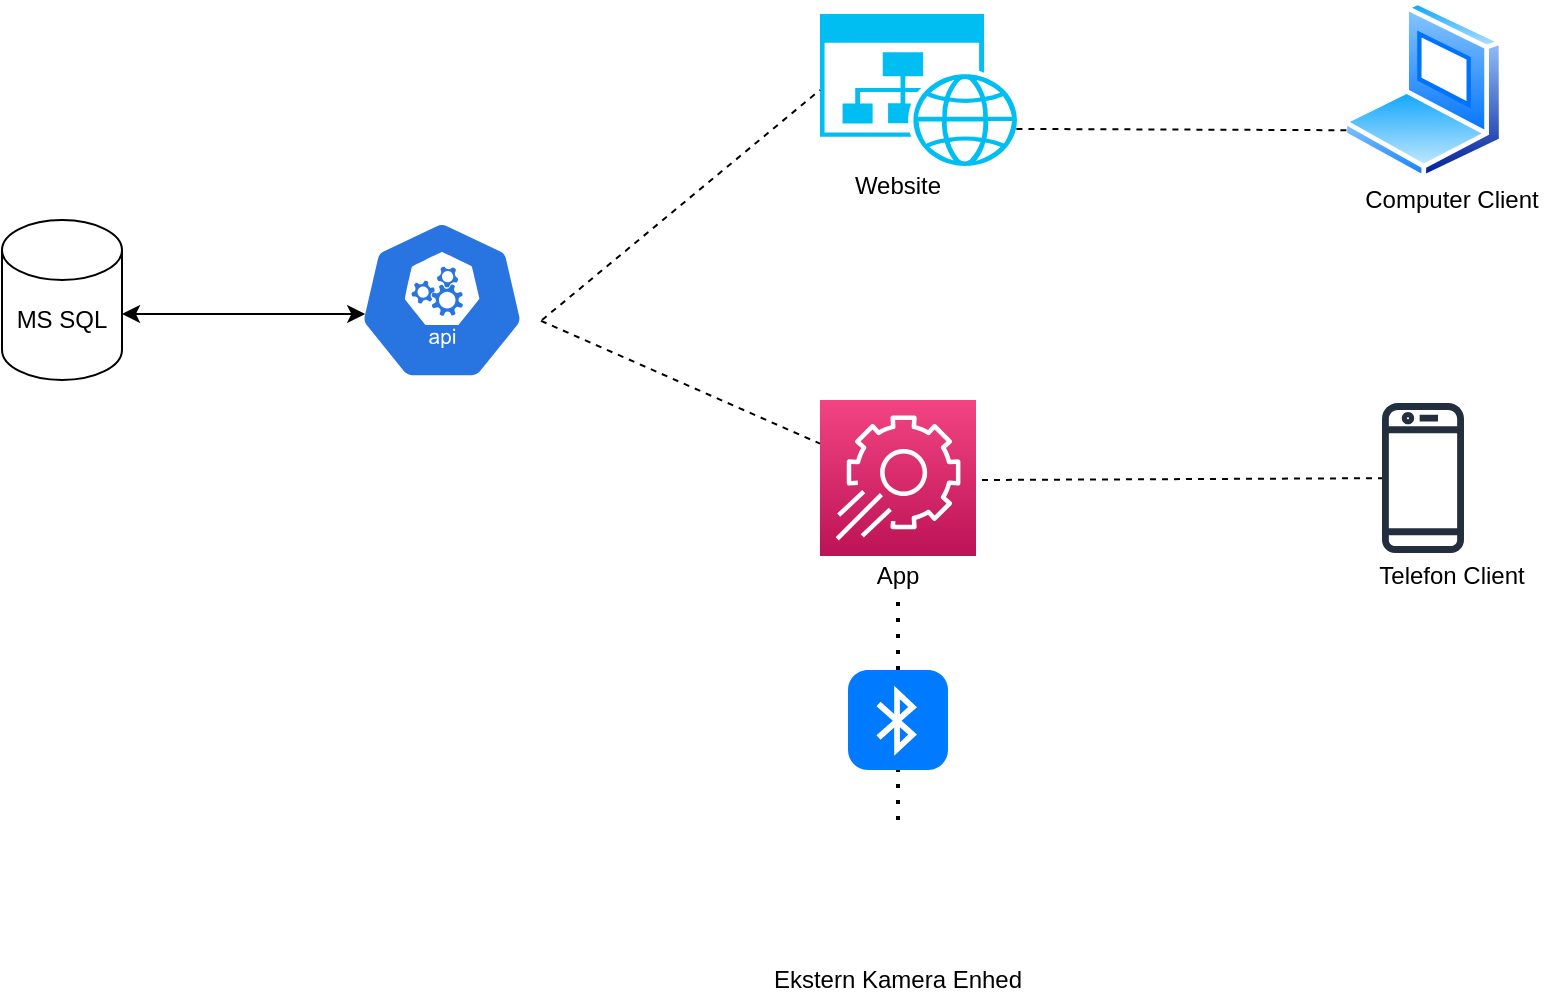 <mxfile version="13.6.10" type="device"><diagram id="C5bCWTRunoQbqcqZXeoR" name="Page-1"><mxGraphModel dx="2067" dy="743" grid="1" gridSize="10" guides="1" tooltips="1" connect="1" arrows="1" fold="1" page="1" pageScale="1" pageWidth="827" pageHeight="1169" math="0" shadow="0"><root><mxCell id="0"/><mxCell id="1" parent="0"/><mxCell id="tmm_fzAhhTyzLHtO1vjI-1" value="" style="aspect=fixed;perimeter=ellipsePerimeter;html=1;align=center;shadow=0;dashed=0;spacingTop=3;image;image=img/lib/active_directory/laptop_client.svg;" vertex="1" parent="1"><mxGeometry x="570" y="200" width="81" height="90" as="geometry"/></mxCell><mxCell id="tmm_fzAhhTyzLHtO1vjI-3" value="" style="outlineConnect=0;fontColor=#232F3E;gradientColor=none;fillColor=#232F3E;strokeColor=none;dashed=0;verticalLabelPosition=bottom;verticalAlign=top;align=center;html=1;fontSize=12;fontStyle=0;aspect=fixed;pointerEvents=1;shape=mxgraph.aws4.mobile_client;" vertex="1" parent="1"><mxGeometry x="590" y="400" width="41" height="78" as="geometry"/></mxCell><mxCell id="tmm_fzAhhTyzLHtO1vjI-5" value="" style="outlineConnect=0;fontColor=#232F3E;gradientColor=#F34482;gradientDirection=north;fillColor=#BC1356;strokeColor=#ffffff;dashed=0;verticalLabelPosition=bottom;verticalAlign=top;align=center;html=1;fontSize=12;fontStyle=0;aspect=fixed;shape=mxgraph.aws4.resourceIcon;resIcon=mxgraph.aws4.app_config;" vertex="1" parent="1"><mxGeometry x="309" y="400" width="78" height="78" as="geometry"/></mxCell><mxCell id="tmm_fzAhhTyzLHtO1vjI-6" value="" style="verticalLabelPosition=bottom;html=1;verticalAlign=top;align=center;strokeColor=none;fillColor=#00BEF2;shape=mxgraph.azure.website_generic;pointerEvents=1;" vertex="1" parent="1"><mxGeometry x="309" y="207" width="100" height="76" as="geometry"/></mxCell><mxCell id="tmm_fzAhhTyzLHtO1vjI-7" value="Computer Client" style="text;html=1;strokeColor=none;fillColor=none;align=center;verticalAlign=middle;whiteSpace=wrap;rounded=0;" vertex="1" parent="1"><mxGeometry x="570" y="290" width="110" height="20" as="geometry"/></mxCell><mxCell id="tmm_fzAhhTyzLHtO1vjI-8" value="Telefon Client" style="text;html=1;strokeColor=none;fillColor=none;align=center;verticalAlign=middle;whiteSpace=wrap;rounded=0;" vertex="1" parent="1"><mxGeometry x="570" y="478" width="110" height="20" as="geometry"/></mxCell><mxCell id="tmm_fzAhhTyzLHtO1vjI-11" value="Website" style="text;html=1;strokeColor=none;fillColor=none;align=center;verticalAlign=middle;whiteSpace=wrap;rounded=0;" vertex="1" parent="1"><mxGeometry x="328" y="283" width="40" height="20" as="geometry"/></mxCell><mxCell id="tmm_fzAhhTyzLHtO1vjI-12" value="App" style="text;html=1;strokeColor=none;fillColor=none;align=center;verticalAlign=middle;whiteSpace=wrap;rounded=0;" vertex="1" parent="1"><mxGeometry x="328" y="478" width="40" height="20" as="geometry"/></mxCell><mxCell id="tmm_fzAhhTyzLHtO1vjI-14" value="" style="html=1;dashed=0;whitespace=wrap;fillColor=#2875E2;strokeColor=#ffffff;points=[[0.005,0.63,0],[0.1,0.2,0],[0.9,0.2,0],[0.5,0,0],[0.995,0.63,0],[0.72,0.99,0],[0.5,1,0],[0.28,0.99,0]];shape=mxgraph.kubernetes.icon;prIcon=api" vertex="1" parent="1"><mxGeometry x="70" y="310" width="100" height="80" as="geometry"/></mxCell><mxCell id="tmm_fzAhhTyzLHtO1vjI-17" value="" style="endArrow=none;dashed=1;html=1;entryX=0;entryY=0.75;entryDx=0;entryDy=0;exitX=0.982;exitY=0.756;exitDx=0;exitDy=0;exitPerimeter=0;" edge="1" parent="1" source="tmm_fzAhhTyzLHtO1vjI-6" target="tmm_fzAhhTyzLHtO1vjI-1"><mxGeometry width="50" height="50" relative="1" as="geometry"><mxPoint x="440" y="340" as="sourcePoint"/><mxPoint x="490" y="290" as="targetPoint"/></mxGeometry></mxCell><mxCell id="tmm_fzAhhTyzLHtO1vjI-18" value="" style="endArrow=none;dashed=1;html=1;" edge="1" parent="1" target="tmm_fzAhhTyzLHtO1vjI-3"><mxGeometry width="50" height="50" relative="1" as="geometry"><mxPoint x="390" y="440" as="sourcePoint"/><mxPoint x="570" y="410" as="targetPoint"/></mxGeometry></mxCell><mxCell id="tmm_fzAhhTyzLHtO1vjI-19" value="" style="endArrow=none;dashed=1;html=1;exitX=0.995;exitY=0.63;exitDx=0;exitDy=0;exitPerimeter=0;" edge="1" parent="1" source="tmm_fzAhhTyzLHtO1vjI-14" target="tmm_fzAhhTyzLHtO1vjI-5"><mxGeometry width="50" height="50" relative="1" as="geometry"><mxPoint x="427.2" y="284.456" as="sourcePoint"/><mxPoint x="594.318" y="285.219" as="targetPoint"/></mxGeometry></mxCell><mxCell id="tmm_fzAhhTyzLHtO1vjI-20" value="" style="endArrow=none;dashed=1;html=1;entryX=0;entryY=0.5;entryDx=0;entryDy=0;entryPerimeter=0;" edge="1" parent="1" target="tmm_fzAhhTyzLHtO1vjI-6"><mxGeometry width="50" height="50" relative="1" as="geometry"><mxPoint x="170" y="360" as="sourcePoint"/><mxPoint x="604.318" y="295.219" as="targetPoint"/></mxGeometry></mxCell><mxCell id="tmm_fzAhhTyzLHtO1vjI-21" value="" style="shape=image;html=1;verticalAlign=top;verticalLabelPosition=bottom;labelBackgroundColor=#ffffff;imageAspect=0;aspect=fixed;image=https://cdn4.iconfinder.com/data/icons/logos-and-brands/512/272_Raspberry_Pi_logo-128.png" vertex="1" parent="1"><mxGeometry x="313" y="610" width="70" height="70" as="geometry"/></mxCell><mxCell id="tmm_fzAhhTyzLHtO1vjI-22" value="Ekstern Kamera Enhed" style="text;html=1;strokeColor=none;fillColor=none;align=center;verticalAlign=middle;whiteSpace=wrap;rounded=0;" vertex="1" parent="1"><mxGeometry x="267" y="680" width="162" height="20" as="geometry"/></mxCell><mxCell id="tmm_fzAhhTyzLHtO1vjI-26" value="" style="endArrow=none;dashed=1;html=1;dashPattern=1 3;strokeWidth=2;entryX=0.5;entryY=1;entryDx=0;entryDy=0;exitX=0.5;exitY=0;exitDx=0;exitDy=0;" edge="1" parent="1" source="tmm_fzAhhTyzLHtO1vjI-24" target="tmm_fzAhhTyzLHtO1vjI-12"><mxGeometry width="50" height="50" relative="1" as="geometry"><mxPoint x="400" y="470" as="sourcePoint"/><mxPoint x="450" y="420" as="targetPoint"/></mxGeometry></mxCell><mxCell id="tmm_fzAhhTyzLHtO1vjI-24" value="" style="html=1;strokeWidth=1;shadow=0;dashed=0;shape=mxgraph.ios7.misc.bluetooth;fillColor=#007AFF;strokeColor=none;buttonText=;strokeColor2=#222222;fontColor=#222222;fontSize=8;verticalLabelPosition=bottom;verticalAlign=top;align=center;" vertex="1" parent="1"><mxGeometry x="323" y="535" width="50" height="50" as="geometry"/></mxCell><mxCell id="tmm_fzAhhTyzLHtO1vjI-27" value="" style="endArrow=none;dashed=1;html=1;dashPattern=1 3;strokeWidth=2;entryX=0.5;entryY=1;entryDx=0;entryDy=0;exitX=0.5;exitY=0;exitDx=0;exitDy=0;" edge="1" parent="1" source="tmm_fzAhhTyzLHtO1vjI-21" target="tmm_fzAhhTyzLHtO1vjI-24"><mxGeometry width="50" height="50" relative="1" as="geometry"><mxPoint x="348" y="610" as="sourcePoint"/><mxPoint x="348" y="498" as="targetPoint"/></mxGeometry></mxCell><mxCell id="tmm_fzAhhTyzLHtO1vjI-28" value="" style="shape=cylinder3;whiteSpace=wrap;html=1;boundedLbl=1;backgroundOutline=1;size=15;" vertex="1" parent="1"><mxGeometry x="-100" y="310" width="60" height="80" as="geometry"/></mxCell><mxCell id="tmm_fzAhhTyzLHtO1vjI-29" value="MS SQL" style="text;html=1;strokeColor=none;fillColor=none;align=center;verticalAlign=middle;whiteSpace=wrap;rounded=0;" vertex="1" parent="1"><mxGeometry x="-95" y="350" width="50" height="20" as="geometry"/></mxCell><mxCell id="tmm_fzAhhTyzLHtO1vjI-31" value="" style="endArrow=classic;startArrow=classic;html=1;entryX=0.116;entryY=0.588;entryDx=0;entryDy=0;entryPerimeter=0;" edge="1" parent="1" target="tmm_fzAhhTyzLHtO1vjI-14"><mxGeometry width="50" height="50" relative="1" as="geometry"><mxPoint x="-40" y="357" as="sourcePoint"/><mxPoint x="50" y="335" as="targetPoint"/></mxGeometry></mxCell></root></mxGraphModel></diagram></mxfile>